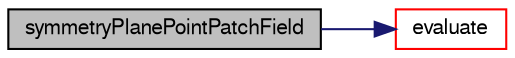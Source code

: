 digraph "symmetryPlanePointPatchField"
{
  bgcolor="transparent";
  edge [fontname="FreeSans",fontsize="10",labelfontname="FreeSans",labelfontsize="10"];
  node [fontname="FreeSans",fontsize="10",shape=record];
  rankdir="LR";
  Node104 [label="symmetryPlanePointPatchField",height=0.2,width=0.4,color="black", fillcolor="grey75", style="filled", fontcolor="black"];
  Node104 -> Node105 [color="midnightblue",fontsize="10",style="solid",fontname="FreeSans"];
  Node105 [label="evaluate",height=0.2,width=0.4,color="red",URL="$a26610.html#a3b59c070ab0408e3bbb21927540159f4",tooltip="Update the patch field. "];
}
